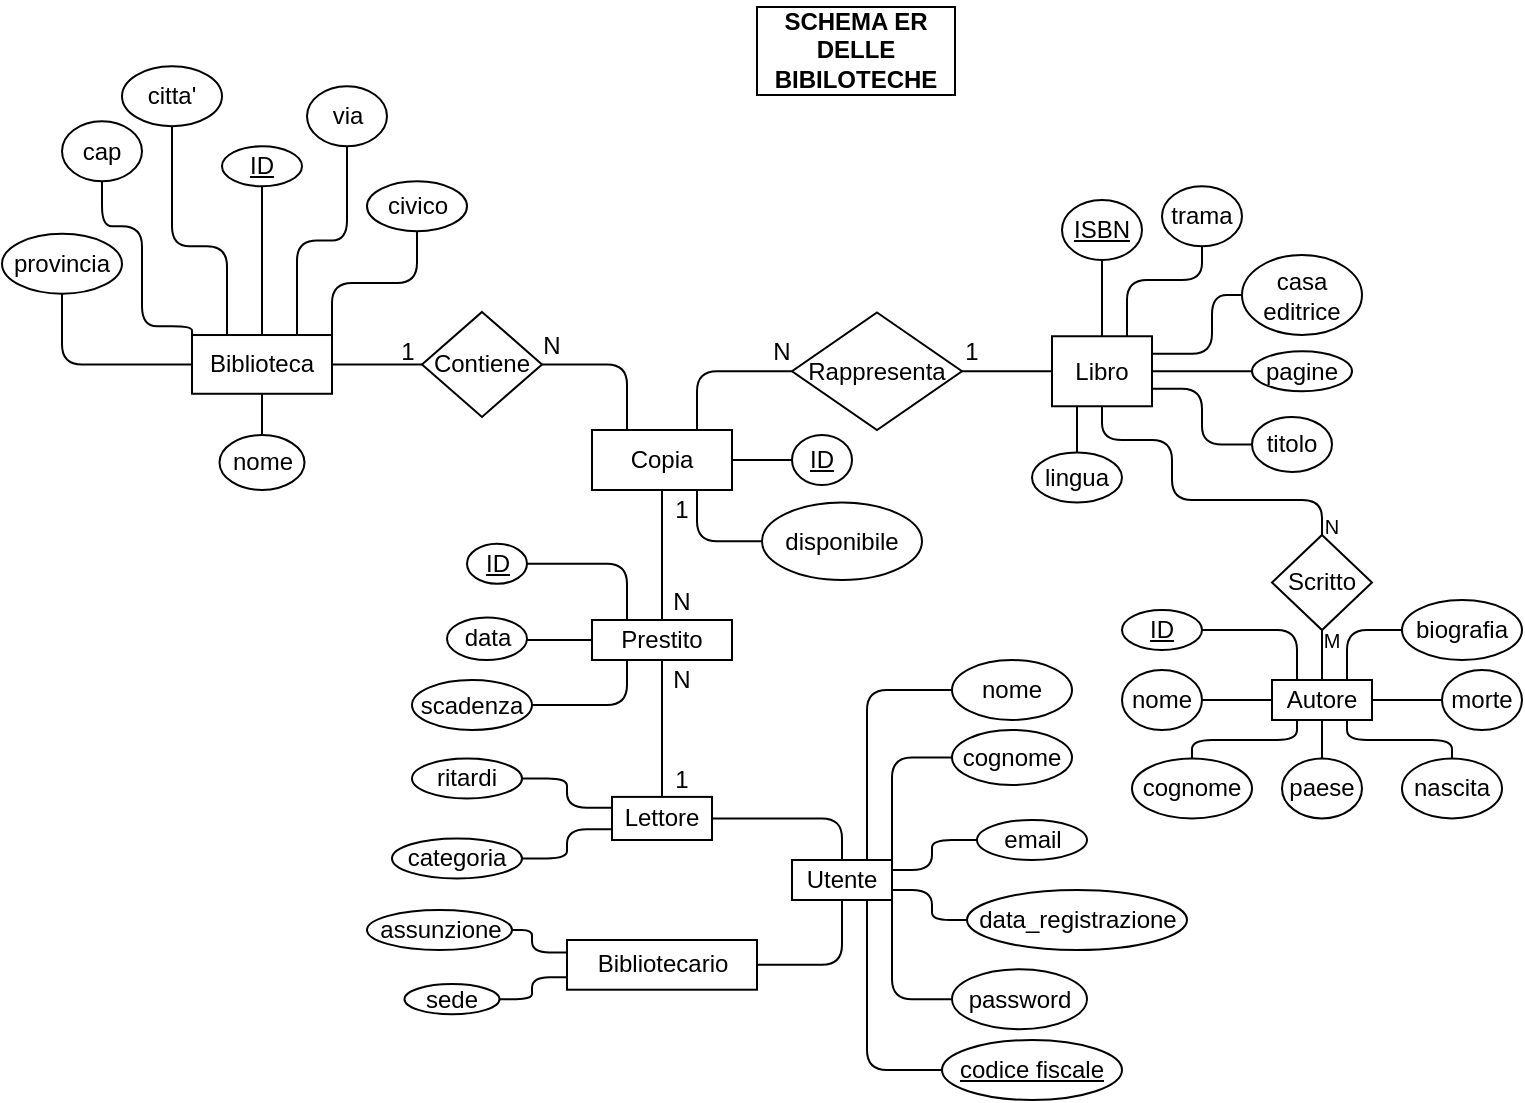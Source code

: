 <mxfile version="26.2.15">
  <diagram name="Page-1" id="0MRVWRIOqz95eaR4ipgQ">
    <mxGraphModel dx="663" dy="1216" grid="1" gridSize="10" guides="1" tooltips="1" connect="1" arrows="1" fold="1" page="1" pageScale="1" pageWidth="850" pageHeight="1100" math="0" shadow="0">
      <root>
        <mxCell id="0" />
        <mxCell id="1" parent="0" />
        <mxCell id="64EpxRwVbbQgUjMSI_ka-127" style="edgeStyle=orthogonalEdgeStyle;rounded=1;orthogonalLoop=1;jettySize=auto;html=1;exitX=0.5;exitY=0;exitDx=0;exitDy=0;entryX=0.5;entryY=1;entryDx=0;entryDy=0;endArrow=none;startFill=0;" parent="1" source="64EpxRwVbbQgUjMSI_ka-2" target="64EpxRwVbbQgUjMSI_ka-126" edge="1">
          <mxGeometry relative="1" as="geometry" />
        </mxCell>
        <mxCell id="64EpxRwVbbQgUjMSI_ka-128" style="edgeStyle=orthogonalEdgeStyle;rounded=1;orthogonalLoop=1;jettySize=auto;html=1;exitX=1;exitY=0;exitDx=0;exitDy=0;entryX=0.5;entryY=1;entryDx=0;entryDy=0;endArrow=none;startFill=0;" parent="1" source="64EpxRwVbbQgUjMSI_ka-2" target="64EpxRwVbbQgUjMSI_ka-80" edge="1">
          <mxGeometry relative="1" as="geometry" />
        </mxCell>
        <mxCell id="64EpxRwVbbQgUjMSI_ka-129" style="edgeStyle=orthogonalEdgeStyle;rounded=1;orthogonalLoop=1;jettySize=auto;html=1;exitX=0.75;exitY=0;exitDx=0;exitDy=0;entryX=0.5;entryY=1;entryDx=0;entryDy=0;endArrow=none;startFill=0;" parent="1" source="64EpxRwVbbQgUjMSI_ka-2" target="64EpxRwVbbQgUjMSI_ka-79" edge="1">
          <mxGeometry relative="1" as="geometry" />
        </mxCell>
        <mxCell id="64EpxRwVbbQgUjMSI_ka-130" style="edgeStyle=orthogonalEdgeStyle;rounded=1;orthogonalLoop=1;jettySize=auto;html=1;exitX=0;exitY=0.5;exitDx=0;exitDy=0;entryX=0.5;entryY=1;entryDx=0;entryDy=0;endArrow=none;startFill=0;" parent="1" source="64EpxRwVbbQgUjMSI_ka-2" target="64EpxRwVbbQgUjMSI_ka-88" edge="1">
          <mxGeometry relative="1" as="geometry" />
        </mxCell>
        <mxCell id="64EpxRwVbbQgUjMSI_ka-131" style="edgeStyle=orthogonalEdgeStyle;rounded=1;orthogonalLoop=1;jettySize=auto;html=1;exitX=0;exitY=0;exitDx=0;exitDy=0;entryX=0.5;entryY=1;entryDx=0;entryDy=0;endArrow=none;startFill=0;" parent="1" source="64EpxRwVbbQgUjMSI_ka-2" target="64EpxRwVbbQgUjMSI_ka-81" edge="1">
          <mxGeometry relative="1" as="geometry">
            <Array as="points">
              <mxPoint x="135" y="213.13" />
              <mxPoint x="135" y="163.13" />
              <mxPoint x="115" y="163.13" />
            </Array>
          </mxGeometry>
        </mxCell>
        <mxCell id="64EpxRwVbbQgUjMSI_ka-132" style="edgeStyle=orthogonalEdgeStyle;rounded=1;orthogonalLoop=1;jettySize=auto;html=1;exitX=0.25;exitY=0;exitDx=0;exitDy=0;entryX=0.5;entryY=1;entryDx=0;entryDy=0;endArrow=none;startFill=0;" parent="1" source="64EpxRwVbbQgUjMSI_ka-2" target="64EpxRwVbbQgUjMSI_ka-3" edge="1">
          <mxGeometry relative="1" as="geometry">
            <Array as="points">
              <mxPoint x="178" y="173.13" />
              <mxPoint x="150" y="173.13" />
            </Array>
          </mxGeometry>
        </mxCell>
        <mxCell id="-BMLWCmr1hAgnJE4KNeQ-6" style="edgeStyle=orthogonalEdgeStyle;rounded=1;orthogonalLoop=1;jettySize=auto;html=1;exitX=0.5;exitY=1;exitDx=0;exitDy=0;entryX=0.5;entryY=0;entryDx=0;entryDy=0;curved=0;endArrow=none;startFill=0;" parent="1" source="64EpxRwVbbQgUjMSI_ka-2" target="-BMLWCmr1hAgnJE4KNeQ-5" edge="1">
          <mxGeometry relative="1" as="geometry" />
        </mxCell>
        <mxCell id="64EpxRwVbbQgUjMSI_ka-2" value="Biblioteca" style="rounded=0;whiteSpace=wrap;html=1;" parent="1" vertex="1">
          <mxGeometry x="160" y="217.51" width="70" height="29.37" as="geometry" />
        </mxCell>
        <mxCell id="64EpxRwVbbQgUjMSI_ka-3" value="citta&#39;" style="ellipse;whiteSpace=wrap;html=1;rounded=1;" parent="1" vertex="1">
          <mxGeometry x="125" y="83.13" width="50" height="30" as="geometry" />
        </mxCell>
        <mxCell id="QNl1kk8Vg32E1iND4ZY_-21" style="edgeStyle=orthogonalEdgeStyle;rounded=0;orthogonalLoop=1;jettySize=auto;html=1;exitX=0;exitY=0.5;exitDx=0;exitDy=0;entryX=1;entryY=0.5;entryDx=0;entryDy=0;endArrow=none;startFill=0;" parent="1" source="64EpxRwVbbQgUjMSI_ka-13" target="64EpxRwVbbQgUjMSI_ka-2" edge="1">
          <mxGeometry relative="1" as="geometry" />
        </mxCell>
        <mxCell id="64EpxRwVbbQgUjMSI_ka-13" value="Contiene" style="rhombus;whiteSpace=wrap;html=1;rounded=0;" parent="1" vertex="1">
          <mxGeometry x="275" y="205.94" width="60" height="52.5" as="geometry" />
        </mxCell>
        <mxCell id="64EpxRwVbbQgUjMSI_ka-141" style="edgeStyle=orthogonalEdgeStyle;rounded=1;orthogonalLoop=1;jettySize=auto;html=1;exitX=0.5;exitY=0;exitDx=0;exitDy=0;entryX=0.5;entryY=1;entryDx=0;entryDy=0;endArrow=none;startFill=0;" parent="1" source="64EpxRwVbbQgUjMSI_ka-15" target="64EpxRwVbbQgUjMSI_ka-17" edge="1">
          <mxGeometry relative="1" as="geometry" />
        </mxCell>
        <mxCell id="64EpxRwVbbQgUjMSI_ka-143" style="edgeStyle=orthogonalEdgeStyle;rounded=1;orthogonalLoop=1;jettySize=auto;html=1;exitX=0.75;exitY=0;exitDx=0;exitDy=0;entryX=0.5;entryY=1;entryDx=0;entryDy=0;endArrow=none;startFill=0;" parent="1" source="64EpxRwVbbQgUjMSI_ka-15" target="64EpxRwVbbQgUjMSI_ka-26" edge="1">
          <mxGeometry relative="1" as="geometry">
            <Array as="points">
              <mxPoint x="628" y="190" />
              <mxPoint x="665" y="190" />
            </Array>
          </mxGeometry>
        </mxCell>
        <mxCell id="64EpxRwVbbQgUjMSI_ka-144" style="edgeStyle=orthogonalEdgeStyle;rounded=1;orthogonalLoop=1;jettySize=auto;html=1;exitX=1;exitY=0.25;exitDx=0;exitDy=0;entryX=0;entryY=0.5;entryDx=0;entryDy=0;endArrow=none;startFill=0;" parent="1" source="64EpxRwVbbQgUjMSI_ka-15" target="64EpxRwVbbQgUjMSI_ka-28" edge="1">
          <mxGeometry relative="1" as="geometry">
            <Array as="points">
              <mxPoint x="670" y="227" />
              <mxPoint x="670" y="198" />
            </Array>
          </mxGeometry>
        </mxCell>
        <mxCell id="64EpxRwVbbQgUjMSI_ka-145" style="edgeStyle=orthogonalEdgeStyle;rounded=1;orthogonalLoop=1;jettySize=auto;html=1;exitX=1;exitY=0.75;exitDx=0;exitDy=0;entryX=0;entryY=0.5;entryDx=0;entryDy=0;endArrow=none;startFill=0;" parent="1" source="64EpxRwVbbQgUjMSI_ka-15" target="64EpxRwVbbQgUjMSI_ka-19" edge="1">
          <mxGeometry relative="1" as="geometry" />
        </mxCell>
        <mxCell id="64EpxRwVbbQgUjMSI_ka-149" style="edgeStyle=orthogonalEdgeStyle;rounded=1;orthogonalLoop=1;jettySize=auto;html=1;exitX=0.25;exitY=1;exitDx=0;exitDy=0;entryX=0.5;entryY=0;entryDx=0;entryDy=0;endArrow=none;startFill=0;" parent="1" source="64EpxRwVbbQgUjMSI_ka-15" target="64EpxRwVbbQgUjMSI_ka-48" edge="1">
          <mxGeometry relative="1" as="geometry" />
        </mxCell>
        <mxCell id="64EpxRwVbbQgUjMSI_ka-210" style="edgeStyle=orthogonalEdgeStyle;rounded=1;orthogonalLoop=1;jettySize=auto;html=1;exitX=0;exitY=0.5;exitDx=0;exitDy=0;entryX=1;entryY=0.5;entryDx=0;entryDy=0;endArrow=none;startFill=0;" parent="1" source="64EpxRwVbbQgUjMSI_ka-15" target="64EpxRwVbbQgUjMSI_ka-138" edge="1">
          <mxGeometry relative="1" as="geometry" />
        </mxCell>
        <mxCell id="uW3rmdDY23yGLlYiRjBE-10" style="edgeStyle=orthogonalEdgeStyle;rounded=1;orthogonalLoop=1;jettySize=auto;html=1;exitX=1;exitY=0.5;exitDx=0;exitDy=0;entryX=0;entryY=0.5;entryDx=0;entryDy=0;curved=0;endArrow=none;startFill=0;" edge="1" parent="1" source="64EpxRwVbbQgUjMSI_ka-15" target="uW3rmdDY23yGLlYiRjBE-9">
          <mxGeometry relative="1" as="geometry" />
        </mxCell>
        <mxCell id="64EpxRwVbbQgUjMSI_ka-15" value="Libro" style="rounded=0;whiteSpace=wrap;html=1;" parent="1" vertex="1">
          <mxGeometry x="590" y="218.13" width="50" height="35" as="geometry" />
        </mxCell>
        <mxCell id="64EpxRwVbbQgUjMSI_ka-17" value="&lt;u&gt;ISBN&lt;/u&gt;" style="ellipse;whiteSpace=wrap;html=1;rounded=1;" parent="1" vertex="1">
          <mxGeometry x="595" y="150" width="40" height="30" as="geometry" />
        </mxCell>
        <mxCell id="64EpxRwVbbQgUjMSI_ka-19" value="titolo" style="ellipse;whiteSpace=wrap;html=1;rounded=1;" parent="1" vertex="1">
          <mxGeometry x="690" y="258.44" width="40" height="27.5" as="geometry" />
        </mxCell>
        <mxCell id="64EpxRwVbbQgUjMSI_ka-22" value="Scritto" style="rhombus;whiteSpace=wrap;html=1;rounded=0;" parent="1" vertex="1">
          <mxGeometry x="700" y="317.5" width="50" height="47.5" as="geometry" />
        </mxCell>
        <mxCell id="64EpxRwVbbQgUjMSI_ka-154" style="edgeStyle=orthogonalEdgeStyle;rounded=1;orthogonalLoop=1;jettySize=auto;html=1;exitX=0.25;exitY=0;exitDx=0;exitDy=0;entryX=1;entryY=0.5;entryDx=0;entryDy=0;endArrow=none;startFill=0;" parent="1" source="64EpxRwVbbQgUjMSI_ka-24" target="64EpxRwVbbQgUjMSI_ka-37" edge="1">
          <mxGeometry relative="1" as="geometry" />
        </mxCell>
        <mxCell id="64EpxRwVbbQgUjMSI_ka-155" style="edgeStyle=orthogonalEdgeStyle;rounded=1;orthogonalLoop=1;jettySize=auto;html=1;exitX=0;exitY=0.5;exitDx=0;exitDy=0;entryX=1;entryY=0.5;entryDx=0;entryDy=0;endArrow=none;startFill=0;" parent="1" source="64EpxRwVbbQgUjMSI_ka-24" target="64EpxRwVbbQgUjMSI_ka-39" edge="1">
          <mxGeometry relative="1" as="geometry" />
        </mxCell>
        <mxCell id="64EpxRwVbbQgUjMSI_ka-159" style="edgeStyle=orthogonalEdgeStyle;rounded=1;orthogonalLoop=1;jettySize=auto;html=1;exitX=0.75;exitY=0;exitDx=0;exitDy=0;entryX=0;entryY=0.5;entryDx=0;entryDy=0;endArrow=none;startFill=0;" parent="1" source="64EpxRwVbbQgUjMSI_ka-24" target="64EpxRwVbbQgUjMSI_ka-46" edge="1">
          <mxGeometry relative="1" as="geometry">
            <Array as="points">
              <mxPoint x="738" y="365" />
            </Array>
          </mxGeometry>
        </mxCell>
        <mxCell id="64EpxRwVbbQgUjMSI_ka-182" style="edgeStyle=orthogonalEdgeStyle;rounded=1;orthogonalLoop=1;jettySize=auto;html=1;exitX=0.5;exitY=0;exitDx=0;exitDy=0;entryX=0.5;entryY=1;entryDx=0;entryDy=0;endArrow=none;startFill=0;" parent="1" source="64EpxRwVbbQgUjMSI_ka-24" target="64EpxRwVbbQgUjMSI_ka-22" edge="1">
          <mxGeometry relative="1" as="geometry" />
        </mxCell>
        <mxCell id="uW3rmdDY23yGLlYiRjBE-4" style="edgeStyle=orthogonalEdgeStyle;rounded=1;orthogonalLoop=1;jettySize=auto;html=1;exitX=1;exitY=0.5;exitDx=0;exitDy=0;entryX=0;entryY=0.5;entryDx=0;entryDy=0;curved=0;endArrow=none;startFill=0;" edge="1" parent="1" source="64EpxRwVbbQgUjMSI_ka-24" target="64EpxRwVbbQgUjMSI_ka-43">
          <mxGeometry relative="1" as="geometry" />
        </mxCell>
        <mxCell id="uW3rmdDY23yGLlYiRjBE-6" style="edgeStyle=orthogonalEdgeStyle;rounded=1;orthogonalLoop=1;jettySize=auto;html=1;exitX=0.25;exitY=1;exitDx=0;exitDy=0;entryX=0.5;entryY=0;entryDx=0;entryDy=0;curved=0;endArrow=none;startFill=0;" edge="1" parent="1" source="64EpxRwVbbQgUjMSI_ka-24" target="64EpxRwVbbQgUjMSI_ka-41">
          <mxGeometry relative="1" as="geometry">
            <Array as="points">
              <mxPoint x="713" y="420" />
              <mxPoint x="660" y="420" />
            </Array>
          </mxGeometry>
        </mxCell>
        <mxCell id="uW3rmdDY23yGLlYiRjBE-7" style="edgeStyle=orthogonalEdgeStyle;rounded=1;orthogonalLoop=1;jettySize=auto;html=1;exitX=0.5;exitY=1;exitDx=0;exitDy=0;entryX=0.5;entryY=0;entryDx=0;entryDy=0;curved=0;endArrow=none;startFill=0;" edge="1" parent="1" source="64EpxRwVbbQgUjMSI_ka-24" target="uW3rmdDY23yGLlYiRjBE-5">
          <mxGeometry relative="1" as="geometry" />
        </mxCell>
        <mxCell id="uW3rmdDY23yGLlYiRjBE-8" style="edgeStyle=orthogonalEdgeStyle;rounded=1;orthogonalLoop=1;jettySize=auto;html=1;exitX=0.75;exitY=1;exitDx=0;exitDy=0;entryX=0.5;entryY=0;entryDx=0;entryDy=0;curved=0;endArrow=none;startFill=0;" edge="1" parent="1" source="64EpxRwVbbQgUjMSI_ka-24" target="64EpxRwVbbQgUjMSI_ka-42">
          <mxGeometry relative="1" as="geometry">
            <Array as="points">
              <mxPoint x="738" y="420" />
              <mxPoint x="790" y="420" />
            </Array>
          </mxGeometry>
        </mxCell>
        <mxCell id="64EpxRwVbbQgUjMSI_ka-24" value="Autore" style="rounded=0;whiteSpace=wrap;html=1;" parent="1" vertex="1">
          <mxGeometry x="700" y="390" width="50" height="20" as="geometry" />
        </mxCell>
        <mxCell id="64EpxRwVbbQgUjMSI_ka-26" value="trama" style="ellipse;whiteSpace=wrap;html=1;rounded=1;" parent="1" vertex="1">
          <mxGeometry x="645" y="143.13" width="40" height="30" as="geometry" />
        </mxCell>
        <mxCell id="64EpxRwVbbQgUjMSI_ka-28" value="casa editrice" style="ellipse;whiteSpace=wrap;html=1;rounded=1;" parent="1" vertex="1">
          <mxGeometry x="685" y="177.51" width="60" height="40" as="geometry" />
        </mxCell>
        <mxCell id="64EpxRwVbbQgUjMSI_ka-37" value="&lt;u&gt;ID&lt;/u&gt;" style="ellipse;whiteSpace=wrap;html=1;rounded=1;" parent="1" vertex="1">
          <mxGeometry x="625" y="355" width="40" height="20" as="geometry" />
        </mxCell>
        <mxCell id="64EpxRwVbbQgUjMSI_ka-39" value="nome" style="ellipse;whiteSpace=wrap;html=1;rounded=1;" parent="1" vertex="1">
          <mxGeometry x="625" y="385" width="40" height="30" as="geometry" />
        </mxCell>
        <mxCell id="64EpxRwVbbQgUjMSI_ka-41" value="cognome" style="ellipse;whiteSpace=wrap;html=1;rounded=1;" parent="1" vertex="1">
          <mxGeometry x="630" y="429.23" width="60" height="30" as="geometry" />
        </mxCell>
        <mxCell id="64EpxRwVbbQgUjMSI_ka-42" value="nascita" style="ellipse;whiteSpace=wrap;html=1;rounded=1;" parent="1" vertex="1">
          <mxGeometry x="765" y="429.23" width="50" height="30" as="geometry" />
        </mxCell>
        <mxCell id="64EpxRwVbbQgUjMSI_ka-43" value="morte" style="ellipse;whiteSpace=wrap;html=1;rounded=1;" parent="1" vertex="1">
          <mxGeometry x="785" y="385" width="40" height="30" as="geometry" />
        </mxCell>
        <mxCell id="64EpxRwVbbQgUjMSI_ka-46" value="biografia" style="ellipse;whiteSpace=wrap;html=1;rounded=1;" parent="1" vertex="1">
          <mxGeometry x="765" y="350" width="60" height="30" as="geometry" />
        </mxCell>
        <mxCell id="64EpxRwVbbQgUjMSI_ka-48" value="lingua" style="ellipse;whiteSpace=wrap;html=1;rounded=1;" parent="1" vertex="1">
          <mxGeometry x="580" y="276.25" width="45" height="25" as="geometry" />
        </mxCell>
        <mxCell id="64EpxRwVbbQgUjMSI_ka-178" style="edgeStyle=orthogonalEdgeStyle;rounded=1;orthogonalLoop=1;jettySize=auto;html=1;exitX=0.5;exitY=0;exitDx=0;exitDy=0;entryX=1;entryY=0.5;entryDx=0;entryDy=0;endArrow=none;startFill=0;" parent="1" source="64EpxRwVbbQgUjMSI_ka-50" target="64EpxRwVbbQgUjMSI_ka-51" edge="1">
          <mxGeometry relative="1" as="geometry" />
        </mxCell>
        <mxCell id="64EpxRwVbbQgUjMSI_ka-179" style="edgeStyle=orthogonalEdgeStyle;rounded=1;orthogonalLoop=1;jettySize=auto;html=1;exitX=0.5;exitY=1;exitDx=0;exitDy=0;entryX=1;entryY=0.5;entryDx=0;entryDy=0;endArrow=none;startFill=0;" parent="1" source="64EpxRwVbbQgUjMSI_ka-50" target="64EpxRwVbbQgUjMSI_ka-52" edge="1">
          <mxGeometry relative="1" as="geometry" />
        </mxCell>
        <mxCell id="WrM48daoIJoYGqW7nCg0-2" style="edgeStyle=orthogonalEdgeStyle;rounded=1;orthogonalLoop=1;jettySize=auto;html=1;exitX=0.75;exitY=0;exitDx=0;exitDy=0;entryX=0;entryY=0.5;entryDx=0;entryDy=0;curved=0;endArrow=none;startFill=0;" parent="1" source="64EpxRwVbbQgUjMSI_ka-50" target="64EpxRwVbbQgUjMSI_ka-66" edge="1">
          <mxGeometry relative="1" as="geometry" />
        </mxCell>
        <mxCell id="WrM48daoIJoYGqW7nCg0-4" style="edgeStyle=orthogonalEdgeStyle;rounded=1;orthogonalLoop=1;jettySize=auto;html=1;exitX=0.75;exitY=1;exitDx=0;exitDy=0;entryX=0;entryY=0.5;entryDx=0;entryDy=0;endArrow=none;startFill=0;curved=0;" parent="1" source="64EpxRwVbbQgUjMSI_ka-50" target="64EpxRwVbbQgUjMSI_ka-64" edge="1">
          <mxGeometry relative="1" as="geometry" />
        </mxCell>
        <mxCell id="uW3rmdDY23yGLlYiRjBE-11" style="edgeStyle=orthogonalEdgeStyle;rounded=1;orthogonalLoop=1;jettySize=auto;html=1;exitX=1;exitY=0;exitDx=0;exitDy=0;entryX=0;entryY=0.5;entryDx=0;entryDy=0;curved=0;endArrow=none;startFill=0;" edge="1" parent="1" source="64EpxRwVbbQgUjMSI_ka-50" target="64EpxRwVbbQgUjMSI_ka-70">
          <mxGeometry relative="1" as="geometry" />
        </mxCell>
        <mxCell id="uW3rmdDY23yGLlYiRjBE-12" style="edgeStyle=orthogonalEdgeStyle;rounded=1;orthogonalLoop=1;jettySize=auto;html=1;exitX=1;exitY=1;exitDx=0;exitDy=0;entryX=0;entryY=0.5;entryDx=0;entryDy=0;endArrow=none;startFill=0;curved=0;" edge="1" parent="1" source="64EpxRwVbbQgUjMSI_ka-50" target="WrM48daoIJoYGqW7nCg0-1">
          <mxGeometry relative="1" as="geometry" />
        </mxCell>
        <mxCell id="uW3rmdDY23yGLlYiRjBE-16" style="edgeStyle=orthogonalEdgeStyle;rounded=1;orthogonalLoop=1;jettySize=auto;html=1;exitX=1;exitY=0.25;exitDx=0;exitDy=0;entryX=0;entryY=0.5;entryDx=0;entryDy=0;curved=0;endArrow=none;startFill=0;" edge="1" parent="1" source="64EpxRwVbbQgUjMSI_ka-50" target="-BMLWCmr1hAgnJE4KNeQ-1">
          <mxGeometry relative="1" as="geometry">
            <Array as="points">
              <mxPoint x="530" y="485" />
              <mxPoint x="530" y="470" />
              <mxPoint x="553" y="470" />
            </Array>
          </mxGeometry>
        </mxCell>
        <mxCell id="uW3rmdDY23yGLlYiRjBE-17" style="edgeStyle=orthogonalEdgeStyle;rounded=1;orthogonalLoop=1;jettySize=auto;html=1;exitX=1;exitY=0.75;exitDx=0;exitDy=0;entryX=0;entryY=0.5;entryDx=0;entryDy=0;curved=0;endArrow=none;startFill=0;" edge="1" parent="1" source="64EpxRwVbbQgUjMSI_ka-50" target="uW3rmdDY23yGLlYiRjBE-14">
          <mxGeometry relative="1" as="geometry">
            <Array as="points">
              <mxPoint x="530" y="495" />
              <mxPoint x="530" y="510" />
            </Array>
          </mxGeometry>
        </mxCell>
        <mxCell id="64EpxRwVbbQgUjMSI_ka-50" value="Utente" style="rounded=0;whiteSpace=wrap;html=1;" parent="1" vertex="1">
          <mxGeometry x="460" y="480" width="50" height="20" as="geometry" />
        </mxCell>
        <mxCell id="64EpxRwVbbQgUjMSI_ka-194" style="edgeStyle=orthogonalEdgeStyle;rounded=1;orthogonalLoop=1;jettySize=auto;html=1;exitX=0;exitY=0.25;exitDx=0;exitDy=0;entryX=1;entryY=0.5;entryDx=0;entryDy=0;endArrow=none;startFill=0;" parent="1" source="64EpxRwVbbQgUjMSI_ka-51" target="64EpxRwVbbQgUjMSI_ka-68" edge="1">
          <mxGeometry relative="1" as="geometry" />
        </mxCell>
        <mxCell id="64EpxRwVbbQgUjMSI_ka-195" style="edgeStyle=orthogonalEdgeStyle;rounded=1;orthogonalLoop=1;jettySize=auto;html=1;exitX=0;exitY=0.75;exitDx=0;exitDy=0;entryX=1;entryY=0.5;entryDx=0;entryDy=0;endArrow=none;startFill=0;" parent="1" source="64EpxRwVbbQgUjMSI_ka-51" target="64EpxRwVbbQgUjMSI_ka-55" edge="1">
          <mxGeometry relative="1" as="geometry" />
        </mxCell>
        <mxCell id="64EpxRwVbbQgUjMSI_ka-204" style="edgeStyle=orthogonalEdgeStyle;rounded=1;orthogonalLoop=1;jettySize=auto;html=1;exitX=0.5;exitY=0;exitDx=0;exitDy=0;entryX=0.5;entryY=1;entryDx=0;entryDy=0;endArrow=none;startFill=0;startArrow=none;endFill=1;" parent="1" source="64EpxRwVbbQgUjMSI_ka-51" target="64EpxRwVbbQgUjMSI_ka-202" edge="1">
          <mxGeometry relative="1" as="geometry" />
        </mxCell>
        <mxCell id="64EpxRwVbbQgUjMSI_ka-51" value="Lettore" style="rounded=0;whiteSpace=wrap;html=1;" parent="1" vertex="1">
          <mxGeometry x="370" y="448.45" width="50" height="21.55" as="geometry" />
        </mxCell>
        <mxCell id="WrM48daoIJoYGqW7nCg0-11" style="edgeStyle=orthogonalEdgeStyle;rounded=1;orthogonalLoop=1;jettySize=auto;html=1;exitX=0;exitY=0.25;exitDx=0;exitDy=0;entryX=1;entryY=0.5;entryDx=0;entryDy=0;curved=0;endArrow=none;startFill=0;" parent="1" source="64EpxRwVbbQgUjMSI_ka-52" target="WrM48daoIJoYGqW7nCg0-10" edge="1">
          <mxGeometry relative="1" as="geometry">
            <Array as="points">
              <mxPoint x="330" y="526" />
              <mxPoint x="330" y="515" />
            </Array>
          </mxGeometry>
        </mxCell>
        <mxCell id="WrM48daoIJoYGqW7nCg0-13" style="edgeStyle=orthogonalEdgeStyle;rounded=1;orthogonalLoop=1;jettySize=auto;html=1;exitX=0;exitY=0.75;exitDx=0;exitDy=0;entryX=1;entryY=0.5;entryDx=0;entryDy=0;curved=0;endArrow=none;startFill=0;" parent="1" source="64EpxRwVbbQgUjMSI_ka-52" target="WrM48daoIJoYGqW7nCg0-9" edge="1">
          <mxGeometry relative="1" as="geometry">
            <Array as="points">
              <mxPoint x="330" y="539" />
              <mxPoint x="330" y="550" />
            </Array>
          </mxGeometry>
        </mxCell>
        <mxCell id="64EpxRwVbbQgUjMSI_ka-52" value="Bibliotecario" style="rounded=0;whiteSpace=wrap;html=1;" parent="1" vertex="1">
          <mxGeometry x="347.5" y="520" width="95" height="24.85" as="geometry" />
        </mxCell>
        <mxCell id="64EpxRwVbbQgUjMSI_ka-55" value="categoria" style="ellipse;whiteSpace=wrap;html=1;rounded=1;" parent="1" vertex="1">
          <mxGeometry x="260" y="469.23" width="65" height="20" as="geometry" />
        </mxCell>
        <mxCell id="64EpxRwVbbQgUjMSI_ka-64" value="&lt;u&gt;codice fiscale&lt;/u&gt;" style="ellipse;whiteSpace=wrap;html=1;rounded=1;" parent="1" vertex="1">
          <mxGeometry x="535" y="570" width="90" height="30" as="geometry" />
        </mxCell>
        <mxCell id="64EpxRwVbbQgUjMSI_ka-66" value="nome" style="ellipse;whiteSpace=wrap;html=1;rounded=1;" parent="1" vertex="1">
          <mxGeometry x="540" y="380" width="60" height="30" as="geometry" />
        </mxCell>
        <mxCell id="64EpxRwVbbQgUjMSI_ka-68" value="ritardi" style="ellipse;whiteSpace=wrap;html=1;rounded=1;" parent="1" vertex="1">
          <mxGeometry x="270" y="429.23" width="55" height="20" as="geometry" />
        </mxCell>
        <mxCell id="64EpxRwVbbQgUjMSI_ka-70" value="cognome" style="ellipse;whiteSpace=wrap;html=1;rounded=1;" parent="1" vertex="1">
          <mxGeometry x="540" y="415" width="60" height="27.5" as="geometry" />
        </mxCell>
        <mxCell id="64EpxRwVbbQgUjMSI_ka-79" value="via" style="ellipse;whiteSpace=wrap;html=1;rounded=1;" parent="1" vertex="1">
          <mxGeometry x="217.5" y="93.13" width="40" height="30" as="geometry" />
        </mxCell>
        <mxCell id="64EpxRwVbbQgUjMSI_ka-80" value="civico" style="ellipse;whiteSpace=wrap;html=1;rounded=1;" parent="1" vertex="1">
          <mxGeometry x="247.5" y="140.63" width="50" height="25" as="geometry" />
        </mxCell>
        <mxCell id="64EpxRwVbbQgUjMSI_ka-81" value="cap" style="ellipse;whiteSpace=wrap;html=1;rounded=1;" parent="1" vertex="1">
          <mxGeometry x="95" y="110.63" width="40" height="30" as="geometry" />
        </mxCell>
        <mxCell id="64EpxRwVbbQgUjMSI_ka-88" value="provincia" style="ellipse;whiteSpace=wrap;html=1;rounded=1;" parent="1" vertex="1">
          <mxGeometry x="65" y="166.88" width="60" height="30" as="geometry" />
        </mxCell>
        <mxCell id="64EpxRwVbbQgUjMSI_ka-171" style="edgeStyle=orthogonalEdgeStyle;rounded=1;orthogonalLoop=1;jettySize=auto;html=1;exitX=0.75;exitY=0;exitDx=0;exitDy=0;entryX=0;entryY=0.5;entryDx=0;entryDy=0;startArrow=none;startFill=0;endArrow=none;" parent="1" source="64EpxRwVbbQgUjMSI_ka-90" target="64EpxRwVbbQgUjMSI_ka-138" edge="1">
          <mxGeometry relative="1" as="geometry" />
        </mxCell>
        <mxCell id="64EpxRwVbbQgUjMSI_ka-189" style="edgeStyle=orthogonalEdgeStyle;rounded=1;orthogonalLoop=1;jettySize=auto;html=1;exitX=1;exitY=0.5;exitDx=0;exitDy=0;entryX=0;entryY=0.5;entryDx=0;entryDy=0;endArrow=none;startFill=0;" parent="1" source="64EpxRwVbbQgUjMSI_ka-90" target="64EpxRwVbbQgUjMSI_ka-94" edge="1">
          <mxGeometry relative="1" as="geometry" />
        </mxCell>
        <mxCell id="64EpxRwVbbQgUjMSI_ka-191" style="edgeStyle=orthogonalEdgeStyle;rounded=1;orthogonalLoop=1;jettySize=auto;html=1;exitX=0.75;exitY=1;exitDx=0;exitDy=0;entryX=0;entryY=0.5;entryDx=0;entryDy=0;endArrow=none;startFill=0;" parent="1" source="64EpxRwVbbQgUjMSI_ka-90" target="64EpxRwVbbQgUjMSI_ka-105" edge="1">
          <mxGeometry relative="1" as="geometry" />
        </mxCell>
        <mxCell id="64EpxRwVbbQgUjMSI_ka-203" style="edgeStyle=orthogonalEdgeStyle;rounded=1;orthogonalLoop=1;jettySize=auto;html=1;exitX=0.5;exitY=1;exitDx=0;exitDy=0;entryX=0.5;entryY=0;entryDx=0;entryDy=0;endArrow=none;startFill=0;endFill=1;" parent="1" source="64EpxRwVbbQgUjMSI_ka-90" target="64EpxRwVbbQgUjMSI_ka-202" edge="1">
          <mxGeometry relative="1" as="geometry" />
        </mxCell>
        <mxCell id="QNl1kk8Vg32E1iND4ZY_-20" style="edgeStyle=orthogonalEdgeStyle;rounded=1;orthogonalLoop=1;jettySize=auto;html=1;exitX=0.25;exitY=0;exitDx=0;exitDy=0;entryX=1;entryY=0.5;entryDx=0;entryDy=0;endArrow=none;startFill=0;" parent="1" source="64EpxRwVbbQgUjMSI_ka-90" target="64EpxRwVbbQgUjMSI_ka-13" edge="1">
          <mxGeometry relative="1" as="geometry" />
        </mxCell>
        <mxCell id="64EpxRwVbbQgUjMSI_ka-90" value="Copia" style="rounded=0;whiteSpace=wrap;html=1;" parent="1" vertex="1">
          <mxGeometry x="360" y="265" width="70" height="30" as="geometry" />
        </mxCell>
        <mxCell id="64EpxRwVbbQgUjMSI_ka-94" value="&lt;u&gt;ID&lt;/u&gt;" style="ellipse;whiteSpace=wrap;html=1;rounded=1;" parent="1" vertex="1">
          <mxGeometry x="460" y="267.5" width="30" height="25" as="geometry" />
        </mxCell>
        <mxCell id="64EpxRwVbbQgUjMSI_ka-105" value="disponibile" style="ellipse;whiteSpace=wrap;html=1;rounded=1;" parent="1" vertex="1">
          <mxGeometry x="445" y="301.25" width="80" height="38.75" as="geometry" />
        </mxCell>
        <mxCell id="64EpxRwVbbQgUjMSI_ka-109" value="&lt;u&gt;ID&lt;/u&gt;" style="ellipse;whiteSpace=wrap;html=1;rounded=1;" parent="1" vertex="1">
          <mxGeometry x="297.5" y="321.88" width="30" height="20" as="geometry" />
        </mxCell>
        <mxCell id="64EpxRwVbbQgUjMSI_ka-113" value="data" style="ellipse;whiteSpace=wrap;html=1;rounded=1;" parent="1" vertex="1">
          <mxGeometry x="287.5" y="358.76" width="40" height="21.24" as="geometry" />
        </mxCell>
        <mxCell id="64EpxRwVbbQgUjMSI_ka-115" value="scadenza" style="ellipse;whiteSpace=wrap;html=1;rounded=1;" parent="1" vertex="1">
          <mxGeometry x="270" y="390" width="60" height="25" as="geometry" />
        </mxCell>
        <mxCell id="64EpxRwVbbQgUjMSI_ka-126" value="&lt;u&gt;ID&lt;/u&gt;" style="ellipse;whiteSpace=wrap;html=1;rounded=1;" parent="1" vertex="1">
          <mxGeometry x="175" y="123.13" width="40" height="20" as="geometry" />
        </mxCell>
        <mxCell id="64EpxRwVbbQgUjMSI_ka-138" value="Rappresenta" style="rhombus;whiteSpace=wrap;html=1;rounded=0;" parent="1" vertex="1">
          <mxGeometry x="460" y="206.25" width="85" height="58.75" as="geometry" />
        </mxCell>
        <mxCell id="64EpxRwVbbQgUjMSI_ka-181" style="edgeStyle=orthogonalEdgeStyle;rounded=1;orthogonalLoop=1;jettySize=auto;html=1;exitX=0.5;exitY=1;exitDx=0;exitDy=0;entryX=0.5;entryY=0;entryDx=0;entryDy=0;endArrow=none;startFill=0;" parent="1" source="64EpxRwVbbQgUjMSI_ka-15" target="64EpxRwVbbQgUjMSI_ka-22" edge="1">
          <mxGeometry relative="1" as="geometry">
            <mxPoint x="700" y="310" as="targetPoint" />
            <Array as="points">
              <mxPoint x="615" y="270" />
              <mxPoint x="650" y="270" />
              <mxPoint x="650" y="300" />
              <mxPoint x="725" y="300" />
            </Array>
          </mxGeometry>
        </mxCell>
        <mxCell id="64EpxRwVbbQgUjMSI_ka-205" style="edgeStyle=orthogonalEdgeStyle;rounded=1;orthogonalLoop=1;jettySize=auto;html=1;exitX=0.25;exitY=0;exitDx=0;exitDy=0;entryX=1;entryY=0.5;entryDx=0;entryDy=0;endArrow=none;startFill=0;" parent="1" source="64EpxRwVbbQgUjMSI_ka-202" target="64EpxRwVbbQgUjMSI_ka-109" edge="1">
          <mxGeometry relative="1" as="geometry" />
        </mxCell>
        <mxCell id="64EpxRwVbbQgUjMSI_ka-206" style="edgeStyle=orthogonalEdgeStyle;rounded=1;orthogonalLoop=1;jettySize=auto;html=1;exitX=0;exitY=0.5;exitDx=0;exitDy=0;entryX=1;entryY=0.5;entryDx=0;entryDy=0;endArrow=none;startFill=0;" parent="1" source="64EpxRwVbbQgUjMSI_ka-202" target="64EpxRwVbbQgUjMSI_ka-113" edge="1">
          <mxGeometry relative="1" as="geometry" />
        </mxCell>
        <mxCell id="64EpxRwVbbQgUjMSI_ka-207" style="edgeStyle=orthogonalEdgeStyle;rounded=1;orthogonalLoop=1;jettySize=auto;html=1;exitX=0.25;exitY=1;exitDx=0;exitDy=0;entryX=1;entryY=0.5;entryDx=0;entryDy=0;endArrow=none;startFill=0;" parent="1" source="64EpxRwVbbQgUjMSI_ka-202" target="64EpxRwVbbQgUjMSI_ka-115" edge="1">
          <mxGeometry relative="1" as="geometry" />
        </mxCell>
        <mxCell id="64EpxRwVbbQgUjMSI_ka-202" value="Prestito" style="rounded=0;whiteSpace=wrap;html=1;" parent="1" vertex="1">
          <mxGeometry x="360" y="360" width="70" height="20" as="geometry" />
        </mxCell>
        <mxCell id="QNl1kk8Vg32E1iND4ZY_-6" style="edgeStyle=orthogonalEdgeStyle;rounded=0;orthogonalLoop=1;jettySize=auto;html=1;exitX=0;exitY=0;exitDx=0;exitDy=0;" parent="1" edge="1">
          <mxGeometry relative="1" as="geometry">
            <mxPoint x="410" y="410" as="sourcePoint" />
            <mxPoint x="410" y="410" as="targetPoint" />
          </mxGeometry>
        </mxCell>
        <mxCell id="QNl1kk8Vg32E1iND4ZY_-8" value="N" style="text;html=1;align=center;verticalAlign=middle;whiteSpace=wrap;rounded=0;" parent="1" vertex="1">
          <mxGeometry x="450" y="221.25" width="10" height="10" as="geometry" />
        </mxCell>
        <mxCell id="QNl1kk8Vg32E1iND4ZY_-9" value="1" style="text;html=1;align=center;verticalAlign=middle;whiteSpace=wrap;rounded=0;" parent="1" vertex="1">
          <mxGeometry x="545" y="221.25" width="10" height="10" as="geometry" />
        </mxCell>
        <mxCell id="QNl1kk8Vg32E1iND4ZY_-10" value="N" style="text;html=1;align=center;verticalAlign=middle;whiteSpace=wrap;rounded=0;" parent="1" vertex="1">
          <mxGeometry x="400" y="346.25" width="10" height="8.75" as="geometry" />
        </mxCell>
        <mxCell id="QNl1kk8Vg32E1iND4ZY_-11" value="1" style="text;html=1;align=center;verticalAlign=middle;whiteSpace=wrap;rounded=0;" parent="1" vertex="1">
          <mxGeometry x="400" y="300" width="10" height="10" as="geometry" />
        </mxCell>
        <mxCell id="QNl1kk8Vg32E1iND4ZY_-12" value="1" style="text;html=1;align=center;verticalAlign=middle;whiteSpace=wrap;rounded=0;" parent="1" vertex="1">
          <mxGeometry x="400" y="435" width="10" height="10" as="geometry" />
        </mxCell>
        <mxCell id="QNl1kk8Vg32E1iND4ZY_-13" value="N" style="text;html=1;align=center;verticalAlign=middle;whiteSpace=wrap;rounded=0;" parent="1" vertex="1">
          <mxGeometry x="400" y="385" width="10" height="10" as="geometry" />
        </mxCell>
        <mxCell id="QNl1kk8Vg32E1iND4ZY_-14" value="N" style="text;html=1;align=center;verticalAlign=middle;whiteSpace=wrap;rounded=0;fontSize=10;" parent="1" vertex="1">
          <mxGeometry x="725" y="307.5" width="10" height="10" as="geometry" />
        </mxCell>
        <mxCell id="QNl1kk8Vg32E1iND4ZY_-15" value="M" style="text;html=1;align=center;verticalAlign=middle;whiteSpace=wrap;rounded=0;fontSize=10;" parent="1" vertex="1">
          <mxGeometry x="725" y="365" width="10" height="10" as="geometry" />
        </mxCell>
        <mxCell id="QNl1kk8Vg32E1iND4ZY_-18" value="SCHEMA ER DELLE BIBILOTECHE" style="text;align=center;verticalAlign=middle;rounded=0;labelBorderColor=default;fontStyle=1;html=1;whiteSpace=wrap;spacingTop=0;spacing=0;" parent="1" vertex="1">
          <mxGeometry x="442.5" y="50" width="97.5" height="50" as="geometry" />
        </mxCell>
        <mxCell id="QNl1kk8Vg32E1iND4ZY_-22" value="1" style="text;html=1;align=center;verticalAlign=middle;whiteSpace=wrap;rounded=0;" parent="1" vertex="1">
          <mxGeometry x="257.5" y="221.25" width="20" height="10" as="geometry" />
        </mxCell>
        <mxCell id="QNl1kk8Vg32E1iND4ZY_-23" value="N" style="text;html=1;align=center;verticalAlign=middle;whiteSpace=wrap;rounded=0;" parent="1" vertex="1">
          <mxGeometry x="335" y="218.13" width="10" height="10" as="geometry" />
        </mxCell>
        <mxCell id="WrM48daoIJoYGqW7nCg0-1" value="password" style="ellipse;whiteSpace=wrap;html=1;" parent="1" vertex="1">
          <mxGeometry x="540" y="534.58" width="67.5" height="30" as="geometry" />
        </mxCell>
        <mxCell id="WrM48daoIJoYGqW7nCg0-9" value="sede" style="ellipse;whiteSpace=wrap;html=1;" parent="1" vertex="1">
          <mxGeometry x="266.25" y="542" width="47.5" height="15.15" as="geometry" />
        </mxCell>
        <mxCell id="WrM48daoIJoYGqW7nCg0-10" value="assunzione" style="ellipse;whiteSpace=wrap;html=1;" parent="1" vertex="1">
          <mxGeometry x="247.5" y="505" width="72.5" height="20" as="geometry" />
        </mxCell>
        <mxCell id="-BMLWCmr1hAgnJE4KNeQ-1" value="email" style="ellipse;whiteSpace=wrap;html=1;" parent="1" vertex="1">
          <mxGeometry x="552.5" y="460" width="55" height="20" as="geometry" />
        </mxCell>
        <mxCell id="-BMLWCmr1hAgnJE4KNeQ-5" value="nome" style="ellipse;whiteSpace=wrap;html=1;" parent="1" vertex="1">
          <mxGeometry x="173.75" y="267.5" width="42.5" height="27.5" as="geometry" />
        </mxCell>
        <mxCell id="uW3rmdDY23yGLlYiRjBE-5" value="paese" style="ellipse;whiteSpace=wrap;html=1;" vertex="1" parent="1">
          <mxGeometry x="705" y="429.23" width="40" height="30" as="geometry" />
        </mxCell>
        <mxCell id="uW3rmdDY23yGLlYiRjBE-9" value="pagine" style="ellipse;whiteSpace=wrap;html=1;" vertex="1" parent="1">
          <mxGeometry x="690" y="225.63" width="50" height="20" as="geometry" />
        </mxCell>
        <mxCell id="uW3rmdDY23yGLlYiRjBE-14" value="data_registrazione" style="ellipse;whiteSpace=wrap;html=1;" vertex="1" parent="1">
          <mxGeometry x="547.5" y="495" width="110" height="30" as="geometry" />
        </mxCell>
      </root>
    </mxGraphModel>
  </diagram>
</mxfile>
